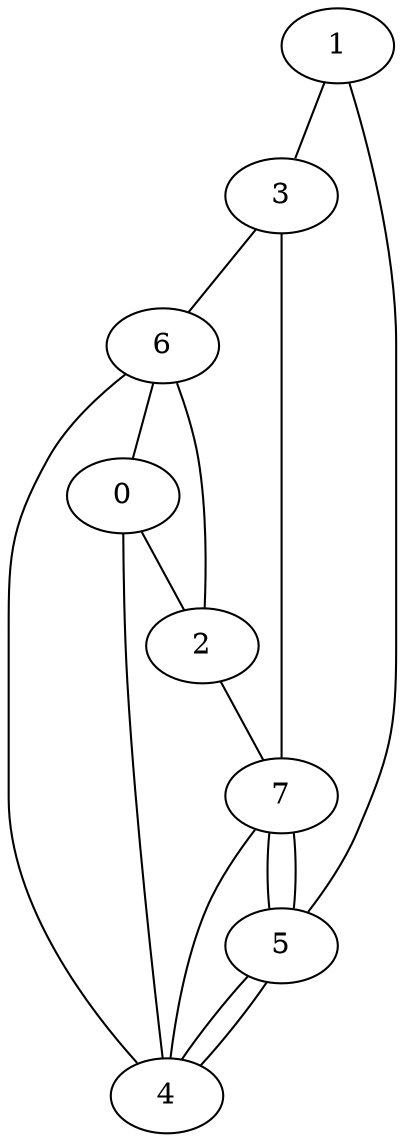 graph {1 -- 3;3 -- 6;6 -- 2;6 -- 0;6 -- 4;2 -- 7;0 -- 2;0 -- 4;4 -- 7;4 -- 5;5 -- 4;5 -- 7;5 -- 1;7 -- 5;7 -- 3;}